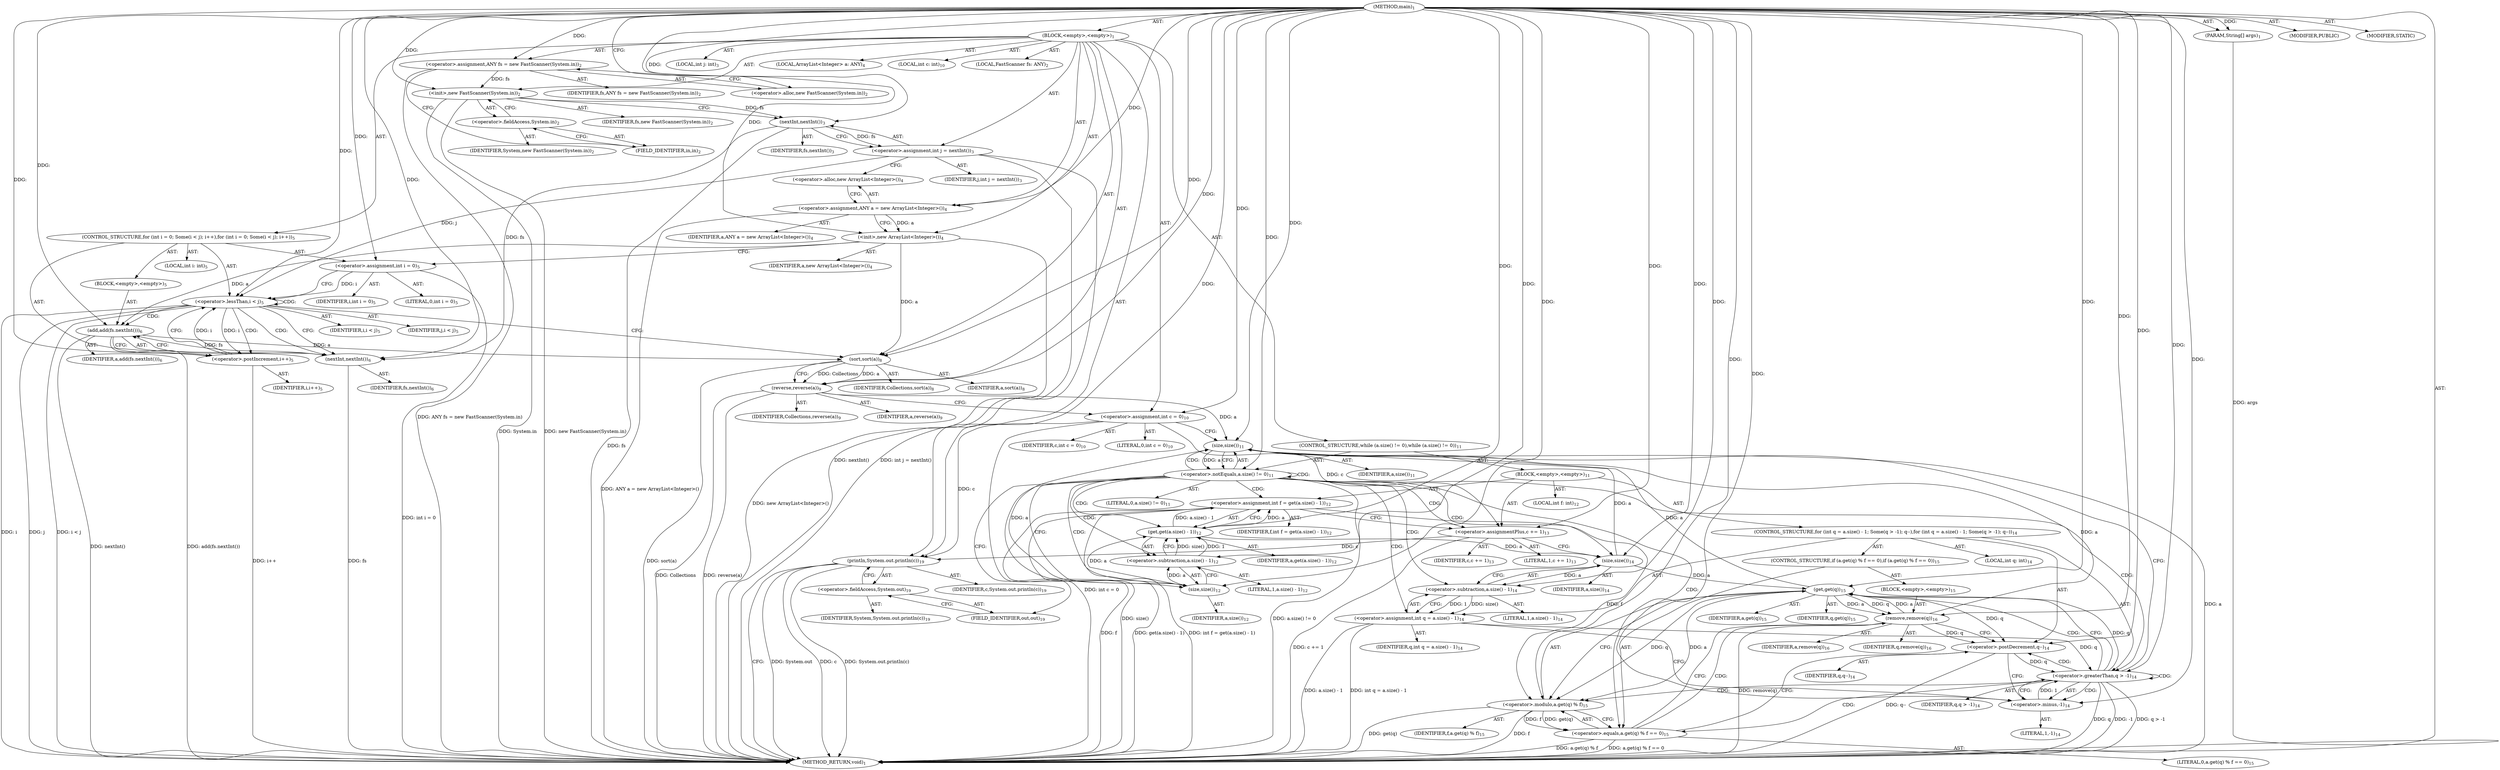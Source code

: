 digraph "main" {  
"21" [label = <(METHOD,main)<SUB>1</SUB>> ]
"22" [label = <(PARAM,String[] args)<SUB>1</SUB>> ]
"23" [label = <(BLOCK,&lt;empty&gt;,&lt;empty&gt;)<SUB>1</SUB>> ]
"4" [label = <(LOCAL,FastScanner fs: ANY)<SUB>2</SUB>> ]
"24" [label = <(&lt;operator&gt;.assignment,ANY fs = new FastScanner(System.in))<SUB>2</SUB>> ]
"25" [label = <(IDENTIFIER,fs,ANY fs = new FastScanner(System.in))<SUB>2</SUB>> ]
"26" [label = <(&lt;operator&gt;.alloc,new FastScanner(System.in))<SUB>2</SUB>> ]
"27" [label = <(&lt;init&gt;,new FastScanner(System.in))<SUB>2</SUB>> ]
"3" [label = <(IDENTIFIER,fs,new FastScanner(System.in))<SUB>2</SUB>> ]
"28" [label = <(&lt;operator&gt;.fieldAccess,System.in)<SUB>2</SUB>> ]
"29" [label = <(IDENTIFIER,System,new FastScanner(System.in))<SUB>2</SUB>> ]
"30" [label = <(FIELD_IDENTIFIER,in,in)<SUB>2</SUB>> ]
"31" [label = <(LOCAL,int j: int)<SUB>3</SUB>> ]
"32" [label = <(&lt;operator&gt;.assignment,int j = nextInt())<SUB>3</SUB>> ]
"33" [label = <(IDENTIFIER,j,int j = nextInt())<SUB>3</SUB>> ]
"34" [label = <(nextInt,nextInt())<SUB>3</SUB>> ]
"35" [label = <(IDENTIFIER,fs,nextInt())<SUB>3</SUB>> ]
"6" [label = <(LOCAL,ArrayList&lt;Integer&gt; a: ANY)<SUB>4</SUB>> ]
"36" [label = <(&lt;operator&gt;.assignment,ANY a = new ArrayList&lt;Integer&gt;())<SUB>4</SUB>> ]
"37" [label = <(IDENTIFIER,a,ANY a = new ArrayList&lt;Integer&gt;())<SUB>4</SUB>> ]
"38" [label = <(&lt;operator&gt;.alloc,new ArrayList&lt;Integer&gt;())<SUB>4</SUB>> ]
"39" [label = <(&lt;init&gt;,new ArrayList&lt;Integer&gt;())<SUB>4</SUB>> ]
"5" [label = <(IDENTIFIER,a,new ArrayList&lt;Integer&gt;())<SUB>4</SUB>> ]
"40" [label = <(CONTROL_STRUCTURE,for (int i = 0; Some(i &lt; j); i++),for (int i = 0; Some(i &lt; j); i++))<SUB>5</SUB>> ]
"41" [label = <(LOCAL,int i: int)<SUB>5</SUB>> ]
"42" [label = <(&lt;operator&gt;.assignment,int i = 0)<SUB>5</SUB>> ]
"43" [label = <(IDENTIFIER,i,int i = 0)<SUB>5</SUB>> ]
"44" [label = <(LITERAL,0,int i = 0)<SUB>5</SUB>> ]
"45" [label = <(&lt;operator&gt;.lessThan,i &lt; j)<SUB>5</SUB>> ]
"46" [label = <(IDENTIFIER,i,i &lt; j)<SUB>5</SUB>> ]
"47" [label = <(IDENTIFIER,j,i &lt; j)<SUB>5</SUB>> ]
"48" [label = <(&lt;operator&gt;.postIncrement,i++)<SUB>5</SUB>> ]
"49" [label = <(IDENTIFIER,i,i++)<SUB>5</SUB>> ]
"50" [label = <(BLOCK,&lt;empty&gt;,&lt;empty&gt;)<SUB>5</SUB>> ]
"51" [label = <(add,add(fs.nextInt()))<SUB>6</SUB>> ]
"52" [label = <(IDENTIFIER,a,add(fs.nextInt()))<SUB>6</SUB>> ]
"53" [label = <(nextInt,nextInt())<SUB>6</SUB>> ]
"54" [label = <(IDENTIFIER,fs,nextInt())<SUB>6</SUB>> ]
"55" [label = <(sort,sort(a))<SUB>8</SUB>> ]
"56" [label = <(IDENTIFIER,Collections,sort(a))<SUB>8</SUB>> ]
"57" [label = <(IDENTIFIER,a,sort(a))<SUB>8</SUB>> ]
"58" [label = <(reverse,reverse(a))<SUB>9</SUB>> ]
"59" [label = <(IDENTIFIER,Collections,reverse(a))<SUB>9</SUB>> ]
"60" [label = <(IDENTIFIER,a,reverse(a))<SUB>9</SUB>> ]
"61" [label = <(LOCAL,int c: int)<SUB>10</SUB>> ]
"62" [label = <(&lt;operator&gt;.assignment,int c = 0)<SUB>10</SUB>> ]
"63" [label = <(IDENTIFIER,c,int c = 0)<SUB>10</SUB>> ]
"64" [label = <(LITERAL,0,int c = 0)<SUB>10</SUB>> ]
"65" [label = <(CONTROL_STRUCTURE,while (a.size() != 0),while (a.size() != 0))<SUB>11</SUB>> ]
"66" [label = <(&lt;operator&gt;.notEquals,a.size() != 0)<SUB>11</SUB>> ]
"67" [label = <(size,size())<SUB>11</SUB>> ]
"68" [label = <(IDENTIFIER,a,size())<SUB>11</SUB>> ]
"69" [label = <(LITERAL,0,a.size() != 0)<SUB>11</SUB>> ]
"70" [label = <(BLOCK,&lt;empty&gt;,&lt;empty&gt;)<SUB>11</SUB>> ]
"71" [label = <(LOCAL,int f: int)<SUB>12</SUB>> ]
"72" [label = <(&lt;operator&gt;.assignment,int f = get(a.size() - 1))<SUB>12</SUB>> ]
"73" [label = <(IDENTIFIER,f,int f = get(a.size() - 1))<SUB>12</SUB>> ]
"74" [label = <(get,get(a.size() - 1))<SUB>12</SUB>> ]
"75" [label = <(IDENTIFIER,a,get(a.size() - 1))<SUB>12</SUB>> ]
"76" [label = <(&lt;operator&gt;.subtraction,a.size() - 1)<SUB>12</SUB>> ]
"77" [label = <(size,size())<SUB>12</SUB>> ]
"78" [label = <(IDENTIFIER,a,size())<SUB>12</SUB>> ]
"79" [label = <(LITERAL,1,a.size() - 1)<SUB>12</SUB>> ]
"80" [label = <(&lt;operator&gt;.assignmentPlus,c += 1)<SUB>13</SUB>> ]
"81" [label = <(IDENTIFIER,c,c += 1)<SUB>13</SUB>> ]
"82" [label = <(LITERAL,1,c += 1)<SUB>13</SUB>> ]
"83" [label = <(CONTROL_STRUCTURE,for (int q = a.size() - 1; Some(q &gt; -1); q--),for (int q = a.size() - 1; Some(q &gt; -1); q--))<SUB>14</SUB>> ]
"84" [label = <(LOCAL,int q: int)<SUB>14</SUB>> ]
"85" [label = <(&lt;operator&gt;.assignment,int q = a.size() - 1)<SUB>14</SUB>> ]
"86" [label = <(IDENTIFIER,q,int q = a.size() - 1)<SUB>14</SUB>> ]
"87" [label = <(&lt;operator&gt;.subtraction,a.size() - 1)<SUB>14</SUB>> ]
"88" [label = <(size,size())<SUB>14</SUB>> ]
"89" [label = <(IDENTIFIER,a,size())<SUB>14</SUB>> ]
"90" [label = <(LITERAL,1,a.size() - 1)<SUB>14</SUB>> ]
"91" [label = <(&lt;operator&gt;.greaterThan,q &gt; -1)<SUB>14</SUB>> ]
"92" [label = <(IDENTIFIER,q,q &gt; -1)<SUB>14</SUB>> ]
"93" [label = <(&lt;operator&gt;.minus,-1)<SUB>14</SUB>> ]
"94" [label = <(LITERAL,1,-1)<SUB>14</SUB>> ]
"95" [label = <(&lt;operator&gt;.postDecrement,q--)<SUB>14</SUB>> ]
"96" [label = <(IDENTIFIER,q,q--)<SUB>14</SUB>> ]
"97" [label = <(CONTROL_STRUCTURE,if (a.get(q) % f == 0),if (a.get(q) % f == 0))<SUB>15</SUB>> ]
"98" [label = <(&lt;operator&gt;.equals,a.get(q) % f == 0)<SUB>15</SUB>> ]
"99" [label = <(&lt;operator&gt;.modulo,a.get(q) % f)<SUB>15</SUB>> ]
"100" [label = <(get,get(q))<SUB>15</SUB>> ]
"101" [label = <(IDENTIFIER,a,get(q))<SUB>15</SUB>> ]
"102" [label = <(IDENTIFIER,q,get(q))<SUB>15</SUB>> ]
"103" [label = <(IDENTIFIER,f,a.get(q) % f)<SUB>15</SUB>> ]
"104" [label = <(LITERAL,0,a.get(q) % f == 0)<SUB>15</SUB>> ]
"105" [label = <(BLOCK,&lt;empty&gt;,&lt;empty&gt;)<SUB>15</SUB>> ]
"106" [label = <(remove,remove(q))<SUB>16</SUB>> ]
"107" [label = <(IDENTIFIER,a,remove(q))<SUB>16</SUB>> ]
"108" [label = <(IDENTIFIER,q,remove(q))<SUB>16</SUB>> ]
"109" [label = <(println,System.out.println(c))<SUB>19</SUB>> ]
"110" [label = <(&lt;operator&gt;.fieldAccess,System.out)<SUB>19</SUB>> ]
"111" [label = <(IDENTIFIER,System,System.out.println(c))<SUB>19</SUB>> ]
"112" [label = <(FIELD_IDENTIFIER,out,out)<SUB>19</SUB>> ]
"113" [label = <(IDENTIFIER,c,System.out.println(c))<SUB>19</SUB>> ]
"114" [label = <(MODIFIER,PUBLIC)> ]
"115" [label = <(MODIFIER,STATIC)> ]
"116" [label = <(METHOD_RETURN,void)<SUB>1</SUB>> ]
  "21" -> "22"  [ label = "AST: "] 
  "21" -> "23"  [ label = "AST: "] 
  "21" -> "114"  [ label = "AST: "] 
  "21" -> "115"  [ label = "AST: "] 
  "21" -> "116"  [ label = "AST: "] 
  "23" -> "4"  [ label = "AST: "] 
  "23" -> "24"  [ label = "AST: "] 
  "23" -> "27"  [ label = "AST: "] 
  "23" -> "31"  [ label = "AST: "] 
  "23" -> "32"  [ label = "AST: "] 
  "23" -> "6"  [ label = "AST: "] 
  "23" -> "36"  [ label = "AST: "] 
  "23" -> "39"  [ label = "AST: "] 
  "23" -> "40"  [ label = "AST: "] 
  "23" -> "55"  [ label = "AST: "] 
  "23" -> "58"  [ label = "AST: "] 
  "23" -> "61"  [ label = "AST: "] 
  "23" -> "62"  [ label = "AST: "] 
  "23" -> "65"  [ label = "AST: "] 
  "23" -> "109"  [ label = "AST: "] 
  "24" -> "25"  [ label = "AST: "] 
  "24" -> "26"  [ label = "AST: "] 
  "27" -> "3"  [ label = "AST: "] 
  "27" -> "28"  [ label = "AST: "] 
  "28" -> "29"  [ label = "AST: "] 
  "28" -> "30"  [ label = "AST: "] 
  "32" -> "33"  [ label = "AST: "] 
  "32" -> "34"  [ label = "AST: "] 
  "34" -> "35"  [ label = "AST: "] 
  "36" -> "37"  [ label = "AST: "] 
  "36" -> "38"  [ label = "AST: "] 
  "39" -> "5"  [ label = "AST: "] 
  "40" -> "41"  [ label = "AST: "] 
  "40" -> "42"  [ label = "AST: "] 
  "40" -> "45"  [ label = "AST: "] 
  "40" -> "48"  [ label = "AST: "] 
  "40" -> "50"  [ label = "AST: "] 
  "42" -> "43"  [ label = "AST: "] 
  "42" -> "44"  [ label = "AST: "] 
  "45" -> "46"  [ label = "AST: "] 
  "45" -> "47"  [ label = "AST: "] 
  "48" -> "49"  [ label = "AST: "] 
  "50" -> "51"  [ label = "AST: "] 
  "51" -> "52"  [ label = "AST: "] 
  "51" -> "53"  [ label = "AST: "] 
  "53" -> "54"  [ label = "AST: "] 
  "55" -> "56"  [ label = "AST: "] 
  "55" -> "57"  [ label = "AST: "] 
  "58" -> "59"  [ label = "AST: "] 
  "58" -> "60"  [ label = "AST: "] 
  "62" -> "63"  [ label = "AST: "] 
  "62" -> "64"  [ label = "AST: "] 
  "65" -> "66"  [ label = "AST: "] 
  "65" -> "70"  [ label = "AST: "] 
  "66" -> "67"  [ label = "AST: "] 
  "66" -> "69"  [ label = "AST: "] 
  "67" -> "68"  [ label = "AST: "] 
  "70" -> "71"  [ label = "AST: "] 
  "70" -> "72"  [ label = "AST: "] 
  "70" -> "80"  [ label = "AST: "] 
  "70" -> "83"  [ label = "AST: "] 
  "72" -> "73"  [ label = "AST: "] 
  "72" -> "74"  [ label = "AST: "] 
  "74" -> "75"  [ label = "AST: "] 
  "74" -> "76"  [ label = "AST: "] 
  "76" -> "77"  [ label = "AST: "] 
  "76" -> "79"  [ label = "AST: "] 
  "77" -> "78"  [ label = "AST: "] 
  "80" -> "81"  [ label = "AST: "] 
  "80" -> "82"  [ label = "AST: "] 
  "83" -> "84"  [ label = "AST: "] 
  "83" -> "85"  [ label = "AST: "] 
  "83" -> "91"  [ label = "AST: "] 
  "83" -> "95"  [ label = "AST: "] 
  "83" -> "97"  [ label = "AST: "] 
  "85" -> "86"  [ label = "AST: "] 
  "85" -> "87"  [ label = "AST: "] 
  "87" -> "88"  [ label = "AST: "] 
  "87" -> "90"  [ label = "AST: "] 
  "88" -> "89"  [ label = "AST: "] 
  "91" -> "92"  [ label = "AST: "] 
  "91" -> "93"  [ label = "AST: "] 
  "93" -> "94"  [ label = "AST: "] 
  "95" -> "96"  [ label = "AST: "] 
  "97" -> "98"  [ label = "AST: "] 
  "97" -> "105"  [ label = "AST: "] 
  "98" -> "99"  [ label = "AST: "] 
  "98" -> "104"  [ label = "AST: "] 
  "99" -> "100"  [ label = "AST: "] 
  "99" -> "103"  [ label = "AST: "] 
  "100" -> "101"  [ label = "AST: "] 
  "100" -> "102"  [ label = "AST: "] 
  "105" -> "106"  [ label = "AST: "] 
  "106" -> "107"  [ label = "AST: "] 
  "106" -> "108"  [ label = "AST: "] 
  "109" -> "110"  [ label = "AST: "] 
  "109" -> "113"  [ label = "AST: "] 
  "110" -> "111"  [ label = "AST: "] 
  "110" -> "112"  [ label = "AST: "] 
  "24" -> "30"  [ label = "CFG: "] 
  "27" -> "34"  [ label = "CFG: "] 
  "32" -> "38"  [ label = "CFG: "] 
  "36" -> "39"  [ label = "CFG: "] 
  "39" -> "42"  [ label = "CFG: "] 
  "55" -> "58"  [ label = "CFG: "] 
  "58" -> "62"  [ label = "CFG: "] 
  "62" -> "67"  [ label = "CFG: "] 
  "109" -> "116"  [ label = "CFG: "] 
  "26" -> "24"  [ label = "CFG: "] 
  "28" -> "27"  [ label = "CFG: "] 
  "34" -> "32"  [ label = "CFG: "] 
  "38" -> "36"  [ label = "CFG: "] 
  "42" -> "45"  [ label = "CFG: "] 
  "45" -> "53"  [ label = "CFG: "] 
  "45" -> "55"  [ label = "CFG: "] 
  "48" -> "45"  [ label = "CFG: "] 
  "66" -> "77"  [ label = "CFG: "] 
  "66" -> "112"  [ label = "CFG: "] 
  "110" -> "109"  [ label = "CFG: "] 
  "30" -> "28"  [ label = "CFG: "] 
  "51" -> "48"  [ label = "CFG: "] 
  "67" -> "66"  [ label = "CFG: "] 
  "72" -> "80"  [ label = "CFG: "] 
  "80" -> "88"  [ label = "CFG: "] 
  "112" -> "110"  [ label = "CFG: "] 
  "53" -> "51"  [ label = "CFG: "] 
  "74" -> "72"  [ label = "CFG: "] 
  "85" -> "93"  [ label = "CFG: "] 
  "91" -> "67"  [ label = "CFG: "] 
  "91" -> "100"  [ label = "CFG: "] 
  "95" -> "93"  [ label = "CFG: "] 
  "76" -> "74"  [ label = "CFG: "] 
  "87" -> "85"  [ label = "CFG: "] 
  "93" -> "91"  [ label = "CFG: "] 
  "98" -> "106"  [ label = "CFG: "] 
  "98" -> "95"  [ label = "CFG: "] 
  "77" -> "76"  [ label = "CFG: "] 
  "88" -> "87"  [ label = "CFG: "] 
  "99" -> "98"  [ label = "CFG: "] 
  "106" -> "95"  [ label = "CFG: "] 
  "100" -> "99"  [ label = "CFG: "] 
  "21" -> "26"  [ label = "CFG: "] 
  "22" -> "116"  [ label = "DDG: args"] 
  "24" -> "116"  [ label = "DDG: ANY fs = new FastScanner(System.in)"] 
  "27" -> "116"  [ label = "DDG: System.in"] 
  "27" -> "116"  [ label = "DDG: new FastScanner(System.in)"] 
  "34" -> "116"  [ label = "DDG: fs"] 
  "32" -> "116"  [ label = "DDG: nextInt()"] 
  "32" -> "116"  [ label = "DDG: int j = nextInt()"] 
  "36" -> "116"  [ label = "DDG: ANY a = new ArrayList&lt;Integer&gt;()"] 
  "39" -> "116"  [ label = "DDG: new ArrayList&lt;Integer&gt;()"] 
  "42" -> "116"  [ label = "DDG: int i = 0"] 
  "45" -> "116"  [ label = "DDG: i"] 
  "45" -> "116"  [ label = "DDG: j"] 
  "45" -> "116"  [ label = "DDG: i &lt; j"] 
  "55" -> "116"  [ label = "DDG: sort(a)"] 
  "58" -> "116"  [ label = "DDG: Collections"] 
  "58" -> "116"  [ label = "DDG: reverse(a)"] 
  "62" -> "116"  [ label = "DDG: int c = 0"] 
  "67" -> "116"  [ label = "DDG: a"] 
  "66" -> "116"  [ label = "DDG: size()"] 
  "66" -> "116"  [ label = "DDG: a.size() != 0"] 
  "109" -> "116"  [ label = "DDG: System.out"] 
  "109" -> "116"  [ label = "DDG: c"] 
  "109" -> "116"  [ label = "DDG: System.out.println(c)"] 
  "72" -> "116"  [ label = "DDG: f"] 
  "72" -> "116"  [ label = "DDG: get(a.size() - 1)"] 
  "72" -> "116"  [ label = "DDG: int f = get(a.size() - 1)"] 
  "80" -> "116"  [ label = "DDG: c += 1"] 
  "85" -> "116"  [ label = "DDG: a.size() - 1"] 
  "85" -> "116"  [ label = "DDG: int q = a.size() - 1"] 
  "91" -> "116"  [ label = "DDG: q"] 
  "91" -> "116"  [ label = "DDG: -1"] 
  "91" -> "116"  [ label = "DDG: q &gt; -1"] 
  "99" -> "116"  [ label = "DDG: get(q)"] 
  "99" -> "116"  [ label = "DDG: f"] 
  "98" -> "116"  [ label = "DDG: a.get(q) % f"] 
  "98" -> "116"  [ label = "DDG: a.get(q) % f == 0"] 
  "106" -> "116"  [ label = "DDG: remove(q)"] 
  "95" -> "116"  [ label = "DDG: q--"] 
  "53" -> "116"  [ label = "DDG: fs"] 
  "51" -> "116"  [ label = "DDG: nextInt()"] 
  "51" -> "116"  [ label = "DDG: add(fs.nextInt())"] 
  "48" -> "116"  [ label = "DDG: i++"] 
  "21" -> "22"  [ label = "DDG: "] 
  "21" -> "24"  [ label = "DDG: "] 
  "34" -> "32"  [ label = "DDG: fs"] 
  "21" -> "36"  [ label = "DDG: "] 
  "21" -> "62"  [ label = "DDG: "] 
  "24" -> "27"  [ label = "DDG: fs"] 
  "21" -> "27"  [ label = "DDG: "] 
  "36" -> "39"  [ label = "DDG: a"] 
  "21" -> "39"  [ label = "DDG: "] 
  "21" -> "42"  [ label = "DDG: "] 
  "21" -> "55"  [ label = "DDG: "] 
  "39" -> "55"  [ label = "DDG: a"] 
  "51" -> "55"  [ label = "DDG: a"] 
  "55" -> "58"  [ label = "DDG: Collections"] 
  "21" -> "58"  [ label = "DDG: "] 
  "55" -> "58"  [ label = "DDG: a"] 
  "62" -> "109"  [ label = "DDG: c"] 
  "80" -> "109"  [ label = "DDG: c"] 
  "21" -> "109"  [ label = "DDG: "] 
  "27" -> "34"  [ label = "DDG: fs"] 
  "21" -> "34"  [ label = "DDG: "] 
  "42" -> "45"  [ label = "DDG: i"] 
  "48" -> "45"  [ label = "DDG: i"] 
  "21" -> "45"  [ label = "DDG: "] 
  "32" -> "45"  [ label = "DDG: j"] 
  "45" -> "48"  [ label = "DDG: i"] 
  "21" -> "48"  [ label = "DDG: "] 
  "67" -> "66"  [ label = "DDG: a"] 
  "21" -> "66"  [ label = "DDG: "] 
  "74" -> "72"  [ label = "DDG: a"] 
  "74" -> "72"  [ label = "DDG: a.size() - 1"] 
  "21" -> "80"  [ label = "DDG: "] 
  "39" -> "51"  [ label = "DDG: a"] 
  "21" -> "51"  [ label = "DDG: "] 
  "53" -> "51"  [ label = "DDG: fs"] 
  "58" -> "67"  [ label = "DDG: a"] 
  "88" -> "67"  [ label = "DDG: a"] 
  "100" -> "67"  [ label = "DDG: a"] 
  "106" -> "67"  [ label = "DDG: a"] 
  "21" -> "67"  [ label = "DDG: "] 
  "62" -> "80"  [ label = "DDG: c"] 
  "87" -> "85"  [ label = "DDG: size()"] 
  "87" -> "85"  [ label = "DDG: 1"] 
  "34" -> "53"  [ label = "DDG: fs"] 
  "21" -> "53"  [ label = "DDG: "] 
  "77" -> "74"  [ label = "DDG: a"] 
  "21" -> "74"  [ label = "DDG: "] 
  "76" -> "74"  [ label = "DDG: size()"] 
  "76" -> "74"  [ label = "DDG: 1"] 
  "85" -> "91"  [ label = "DDG: q"] 
  "95" -> "91"  [ label = "DDG: q"] 
  "21" -> "91"  [ label = "DDG: "] 
  "93" -> "91"  [ label = "DDG: 1"] 
  "100" -> "95"  [ label = "DDG: q"] 
  "106" -> "95"  [ label = "DDG: q"] 
  "21" -> "95"  [ label = "DDG: "] 
  "77" -> "76"  [ label = "DDG: a"] 
  "21" -> "76"  [ label = "DDG: "] 
  "88" -> "87"  [ label = "DDG: a"] 
  "21" -> "87"  [ label = "DDG: "] 
  "21" -> "93"  [ label = "DDG: "] 
  "99" -> "98"  [ label = "DDG: get(q)"] 
  "99" -> "98"  [ label = "DDG: f"] 
  "21" -> "98"  [ label = "DDG: "] 
  "67" -> "77"  [ label = "DDG: a"] 
  "21" -> "77"  [ label = "DDG: "] 
  "74" -> "88"  [ label = "DDG: a"] 
  "21" -> "88"  [ label = "DDG: "] 
  "100" -> "99"  [ label = "DDG: a"] 
  "100" -> "99"  [ label = "DDG: q"] 
  "72" -> "99"  [ label = "DDG: f"] 
  "21" -> "99"  [ label = "DDG: "] 
  "100" -> "106"  [ label = "DDG: a"] 
  "21" -> "106"  [ label = "DDG: "] 
  "100" -> "106"  [ label = "DDG: q"] 
  "88" -> "100"  [ label = "DDG: a"] 
  "106" -> "100"  [ label = "DDG: a"] 
  "21" -> "100"  [ label = "DDG: "] 
  "91" -> "100"  [ label = "DDG: q"] 
  "45" -> "48"  [ label = "CDG: "] 
  "45" -> "51"  [ label = "CDG: "] 
  "45" -> "53"  [ label = "CDG: "] 
  "45" -> "45"  [ label = "CDG: "] 
  "66" -> "80"  [ label = "CDG: "] 
  "66" -> "77"  [ label = "CDG: "] 
  "66" -> "66"  [ label = "CDG: "] 
  "66" -> "85"  [ label = "CDG: "] 
  "66" -> "72"  [ label = "CDG: "] 
  "66" -> "67"  [ label = "CDG: "] 
  "66" -> "88"  [ label = "CDG: "] 
  "66" -> "74"  [ label = "CDG: "] 
  "66" -> "76"  [ label = "CDG: "] 
  "66" -> "87"  [ label = "CDG: "] 
  "66" -> "91"  [ label = "CDG: "] 
  "66" -> "93"  [ label = "CDG: "] 
  "91" -> "98"  [ label = "CDG: "] 
  "91" -> "99"  [ label = "CDG: "] 
  "91" -> "100"  [ label = "CDG: "] 
  "91" -> "95"  [ label = "CDG: "] 
  "91" -> "91"  [ label = "CDG: "] 
  "91" -> "93"  [ label = "CDG: "] 
  "98" -> "106"  [ label = "CDG: "] 
}

